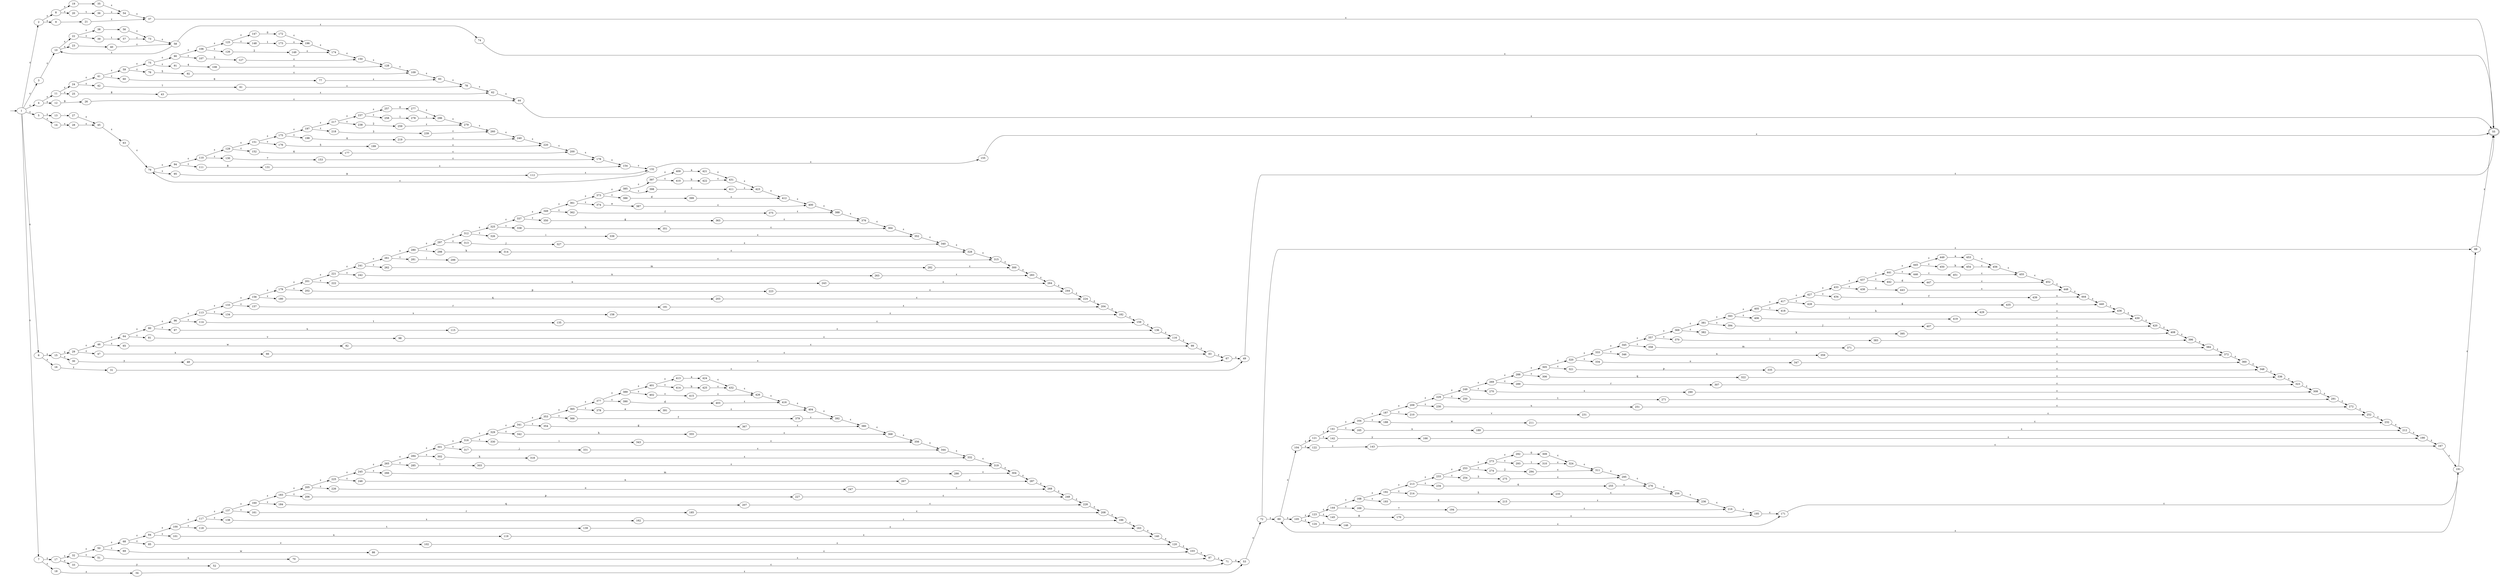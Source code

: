 digraph {
	graph [rankdir=LR]
	inicio [label="" shape=none]
	1
	inicio -> 1
	1
	1 -> 2 [label="ε"]
	1 -> 3 [label="ε"]
	1 -> 4 [label="ε"]
	1 -> 5 [label="ε"]
	1 -> 6 [label="ε"]
	1 -> 7 [label="ε"]
	2
	2 -> 8 [label="ε"]
	2 -> 9 [label="ε"]
	3
	3 -> 10 [label="ε"]
	4
	4 -> 11 [label="ε"]
	4 -> 12 [label="ε"]
	5
	5 -> 13 [label="ε"]
	5 -> 14 [label="ε"]
	6
	6 -> 15 [label="ε"]
	6 -> 16 [label="ε"]
	7
	7 -> 17 [label="ε"]
	7 -> 18 [label="ε"]
	8
	8 -> 19 [label="ε"]
	8 -> 20 [label="ε"]
	9
	9 -> 21 [label="\n"]
	10
	10 -> 22 [label="ε"]
	10 -> 23 [label="ε"]
	11
	11 -> 24 [label="ε"]
	11 -> 25 [label="ε"]
	12
	12 -> 26 [label=9]
	13
	13 -> 27 [label="-"]
	14
	14 -> 28 [label="ε"]
	15
	15 -> 29 [label="ε"]
	15 -> 30 [label="ε"]
	16
	16 -> 31 [label=z]
	17
	17 -> 32 [label="ε"]
	17 -> 33 [label="ε"]
	18
	18 -> 34 [label=z]
	19
	19 -> 35 [label=" "]
	20
	20 -> 36 [label="\t"]
	21
	21 -> 37 [label="ε"]
	22
	22 -> 38 [label="ε"]
	22 -> 39 [label="ε"]
	23
	23 -> 40 [label="\n"]
	24
	24 -> 41 [label="ε"]
	24 -> 42 [label="ε"]
	25
	25 -> 43 [label=8]
	26
	26 -> 44 [label="ε"]
	27
	27 -> 45 [label="ε"]
	28
	28 -> 45 [label="ε"]
	29
	29 -> 46 [label="ε"]
	29 -> 47 [label="ε"]
	30
	30 -> 48 [label=y]
	31
	31 -> 49 [label="ε"]
	32
	32 -> 50 [label="ε"]
	32 -> 51 [label="ε"]
	33
	33 -> 52 [label=y]
	34
	34 -> 53 [label="ε"]
	35
	35 -> 54 [label="ε"]
	36
	36 -> 54 [label="ε"]
	37
	37 -> 55 [label="ε"]
	38
	38 -> 56 [label=" "]
	39
	39 -> 57 [label="\t"]
	40
	40 -> 58 [label="ε"]
	41
	41 -> 59 [label="ε"]
	41 -> 60 [label="ε"]
	42
	42 -> 61 [label=7]
	43
	43 -> 62 [label="ε"]
	44
	44 -> 55 [label="ε"]
	45
	45 -> 63 [label="ε"]
	46
	46 -> 64 [label="ε"]
	46 -> 65 [label="ε"]
	47
	47 -> 66 [label=x]
	48
	48 -> 67 [label="ε"]
	49
	49 -> 55 [label="ε"]
	50
	50 -> 68 [label="ε"]
	50 -> 69 [label="ε"]
	51
	51 -> 70 [label=x]
	52
	52 -> 71 [label="ε"]
	53
	53 -> 72 [label="ε"]
	54
	54 -> 37 [label="ε"]
	55 [peripheries=2]
	56
	56 -> 73 [label="ε"]
	57
	57 -> 73 [label="ε"]
	58
	58 -> 10 [label="ε"]
	58 -> 74 [label="ε"]
	59
	59 -> 75 [label="ε"]
	59 -> 76 [label="ε"]
	60
	60 -> 77 [label=6]
	61
	61 -> 78 [label="ε"]
	62
	62 -> 44 [label="ε"]
	63
	63 -> 79 [label="ε"]
	64
	64 -> 80 [label="ε"]
	64 -> 81 [label="ε"]
	65
	65 -> 82 [label=w]
	66
	66 -> 83 [label="ε"]
	67
	67 -> 49 [label="ε"]
	68
	68 -> 84 [label="ε"]
	68 -> 85 [label="ε"]
	69
	69 -> 86 [label=w]
	70
	70 -> 87 [label="ε"]
	71
	71 -> 53 [label="ε"]
	72
	72 -> 88 [label="ε"]
	72 -> 89 [label="ε"]
	73
	73 -> 58 [label="ε"]
	74
	74 -> 55 [label="ε"]
	75
	75 -> 90 [label="ε"]
	75 -> 91 [label="ε"]
	76
	76 -> 92 [label=5]
	77
	77 -> 93 [label="ε"]
	78
	78 -> 62 [label="ε"]
	79
	79 -> 94 [label="ε"]
	79 -> 95 [label="ε"]
	80
	80 -> 96 [label="ε"]
	80 -> 97 [label="ε"]
	81
	81 -> 98 [label=v]
	82
	82 -> 99 [label="ε"]
	83
	83 -> 67 [label="ε"]
	84
	84 -> 100 [label="ε"]
	84 -> 101 [label="ε"]
	85
	85 -> 102 [label=v]
	86
	86 -> 103 [label="ε"]
	87
	87 -> 71 [label="ε"]
	88
	88 -> 55 [label="ε"]
	89
	89 -> 104 [label="ε"]
	89 -> 105 [label="ε"]
	90
	90 -> 106 [label="ε"]
	90 -> 107 [label="ε"]
	91
	91 -> 108 [label=4]
	92
	92 -> 109 [label="ε"]
	93
	93 -> 78 [label="ε"]
	94
	94 -> 110 [label="ε"]
	94 -> 111 [label="ε"]
	95
	95 -> 112 [label=9]
	96
	96 -> 113 [label="ε"]
	96 -> 114 [label="ε"]
	97
	97 -> 115 [label=u]
	98
	98 -> 116 [label="ε"]
	99
	99 -> 83 [label="ε"]
	100
	100 -> 117 [label="ε"]
	100 -> 118 [label="ε"]
	101
	101 -> 119 [label=u]
	102
	102 -> 120 [label="ε"]
	103
	103 -> 87 [label="ε"]
	104
	104 -> 121 [label="ε"]
	104 -> 122 [label="ε"]
	105
	105 -> 123 [label="ε"]
	105 -> 124 [label="ε"]
	106
	106 -> 125 [label="ε"]
	106 -> 126 [label="ε"]
	107
	107 -> 127 [label=3]
	108
	108 -> 128 [label="ε"]
	109
	109 -> 93 [label="ε"]
	110
	110 -> 129 [label="ε"]
	110 -> 130 [label="ε"]
	111
	111 -> 131 [label=8]
	112
	112 -> 132 [label="ε"]
	113
	113 -> 133 [label="ε"]
	113 -> 134 [label="ε"]
	114
	114 -> 135 [label=t]
	115
	115 -> 136 [label="ε"]
	116
	116 -> 99 [label="ε"]
	117
	117 -> 137 [label="ε"]
	117 -> 138 [label="ε"]
	118
	118 -> 139 [label=t]
	119
	119 -> 140 [label="ε"]
	120
	120 -> 103 [label="ε"]
	121
	121 -> 141 [label="ε"]
	121 -> 142 [label="ε"]
	122
	122 -> 143 [label=z]
	123
	123 -> 144 [label="ε"]
	123 -> 145 [label="ε"]
	124
	124 -> 146 [label=9]
	125
	125 -> 147 [label="ε"]
	125 -> 148 [label="ε"]
	126
	126 -> 149 [label=2]
	127
	127 -> 150 [label="ε"]
	128
	128 -> 109 [label="ε"]
	129
	129 -> 151 [label="ε"]
	129 -> 152 [label="ε"]
	130
	130 -> 153 [label=7]
	131
	131 -> 154 [label="ε"]
	132
	132 -> 79 [label="ε"]
	132 -> 155 [label="ε"]
	133
	133 -> 156 [label="ε"]
	133 -> 157 [label="ε"]
	134
	134 -> 158 [label=s]
	135
	135 -> 159 [label="ε"]
	136
	136 -> 116 [label="ε"]
	137
	137 -> 160 [label="ε"]
	137 -> 161 [label="ε"]
	138
	138 -> 162 [label=s]
	139
	139 -> 163 [label="ε"]
	140
	140 -> 120 [label="ε"]
	141
	141 -> 164 [label="ε"]
	141 -> 165 [label="ε"]
	142
	142 -> 166 [label=y]
	143
	143 -> 167 [label="ε"]
	144
	144 -> 168 [label="ε"]
	144 -> 169 [label="ε"]
	145
	145 -> 170 [label=8]
	146
	146 -> 171 [label="ε"]
	147
	147 -> 172 [label=0]
	148
	148 -> 173 [label=1]
	149
	149 -> 174 [label="ε"]
	150
	150 -> 128 [label="ε"]
	151
	151 -> 175 [label="ε"]
	151 -> 176 [label="ε"]
	152
	152 -> 177 [label=6]
	153
	153 -> 178 [label="ε"]
	154
	154 -> 132 [label="ε"]
	155
	155 -> 55 [label="ε"]
	156
	156 -> 179 [label="ε"]
	156 -> 180 [label="ε"]
	157
	157 -> 181 [label=r]
	158
	158 -> 182 [label="ε"]
	159
	159 -> 136 [label="ε"]
	160
	160 -> 183 [label="ε"]
	160 -> 184 [label="ε"]
	161
	161 -> 185 [label=r]
	162
	162 -> 186 [label="ε"]
	163
	163 -> 140 [label="ε"]
	164
	164 -> 187 [label="ε"]
	164 -> 188 [label="ε"]
	165
	165 -> 189 [label=x]
	166
	166 -> 190 [label="ε"]
	167
	167 -> 191 [label="ε"]
	168
	168 -> 192 [label="ε"]
	168 -> 193 [label="ε"]
	169
	169 -> 194 [label=7]
	170
	170 -> 195 [label="ε"]
	171
	171 -> 191 [label="ε"]
	172
	172 -> 196 [label="ε"]
	173
	173 -> 196 [label="ε"]
	174
	174 -> 150 [label="ε"]
	175
	175 -> 197 [label="ε"]
	175 -> 198 [label="ε"]
	176
	176 -> 199 [label=5]
	177
	177 -> 200 [label="ε"]
	178
	178 -> 154 [label="ε"]
	179
	179 -> 201 [label="ε"]
	179 -> 202 [label="ε"]
	180
	180 -> 203 [label=q]
	181
	181 -> 204 [label="ε"]
	182
	182 -> 159 [label="ε"]
	183
	183 -> 205 [label="ε"]
	183 -> 206 [label="ε"]
	184
	184 -> 207 [label=q]
	185
	185 -> 208 [label="ε"]
	186
	186 -> 163 [label="ε"]
	187
	187 -> 209 [label="ε"]
	187 -> 210 [label="ε"]
	188
	188 -> 211 [label=w]
	189
	189 -> 212 [label="ε"]
	190
	190 -> 167 [label="ε"]
	191
	191 -> 89 [label="ε"]
	191 -> 88 [label="ε"]
	192
	192 -> 213 [label="ε"]
	192 -> 214 [label="ε"]
	193
	193 -> 215 [label=6]
	194
	194 -> 216 [label="ε"]
	195
	195 -> 171 [label="ε"]
	196
	196 -> 174 [label="ε"]
	197
	197 -> 217 [label="ε"]
	197 -> 218 [label="ε"]
	198
	198 -> 219 [label=4]
	199
	199 -> 220 [label="ε"]
	200
	200 -> 178 [label="ε"]
	201
	201 -> 221 [label="ε"]
	201 -> 222 [label="ε"]
	202
	202 -> 223 [label=p]
	203
	203 -> 224 [label="ε"]
	204
	204 -> 182 [label="ε"]
	205
	205 -> 225 [label="ε"]
	205 -> 226 [label="ε"]
	206
	206 -> 227 [label=p]
	207
	207 -> 228 [label="ε"]
	208
	208 -> 186 [label="ε"]
	209
	209 -> 229 [label="ε"]
	209 -> 230 [label="ε"]
	210
	210 -> 231 [label=v]
	211
	211 -> 232 [label="ε"]
	212
	212 -> 190 [label="ε"]
	213
	213 -> 233 [label="ε"]
	213 -> 234 [label="ε"]
	214
	214 -> 235 [label=5]
	215
	215 -> 236 [label="ε"]
	216
	216 -> 195 [label="ε"]
	217
	217 -> 237 [label="ε"]
	217 -> 238 [label="ε"]
	218
	218 -> 239 [label=3]
	219
	219 -> 240 [label="ε"]
	220
	220 -> 200 [label="ε"]
	221
	221 -> 241 [label="ε"]
	221 -> 242 [label="ε"]
	222
	222 -> 243 [label=o]
	223
	223 -> 244 [label="ε"]
	224
	224 -> 204 [label="ε"]
	225
	225 -> 245 [label="ε"]
	225 -> 246 [label="ε"]
	226
	226 -> 247 [label=o]
	227
	227 -> 248 [label="ε"]
	228
	228 -> 208 [label="ε"]
	229
	229 -> 249 [label="ε"]
	229 -> 250 [label="ε"]
	230
	230 -> 251 [label=u]
	231
	231 -> 252 [label="ε"]
	232
	232 -> 212 [label="ε"]
	233
	233 -> 253 [label="ε"]
	233 -> 254 [label="ε"]
	234
	234 -> 255 [label=4]
	235
	235 -> 256 [label="ε"]
	236
	236 -> 216 [label="ε"]
	237
	237 -> 257 [label="ε"]
	237 -> 258 [label="ε"]
	238
	238 -> 259 [label=2]
	239
	239 -> 260 [label="ε"]
	240
	240 -> 220 [label="ε"]
	241
	241 -> 261 [label="ε"]
	241 -> 262 [label="ε"]
	242
	242 -> 263 [label=n]
	243
	243 -> 264 [label="ε"]
	244
	244 -> 224 [label="ε"]
	245
	245 -> 265 [label="ε"]
	245 -> 266 [label="ε"]
	246
	246 -> 267 [label=n]
	247
	247 -> 268 [label="ε"]
	248
	248 -> 228 [label="ε"]
	249
	249 -> 269 [label="ε"]
	249 -> 270 [label="ε"]
	250
	250 -> 271 [label=t]
	251
	251 -> 272 [label="ε"]
	252
	252 -> 232 [label="ε"]
	253
	253 -> 273 [label="ε"]
	253 -> 274 [label="ε"]
	254
	254 -> 275 [label=3]
	255
	255 -> 276 [label="ε"]
	256
	256 -> 236 [label="ε"]
	257
	257 -> 277 [label=0]
	258
	258 -> 278 [label=1]
	259
	259 -> 279 [label="ε"]
	260
	260 -> 240 [label="ε"]
	261
	261 -> 280 [label="ε"]
	261 -> 281 [label="ε"]
	262
	262 -> 282 [label=m]
	263
	263 -> 283 [label="ε"]
	264
	264 -> 244 [label="ε"]
	265
	265 -> 284 [label="ε"]
	265 -> 285 [label="ε"]
	266
	266 -> 286 [label=m]
	267
	267 -> 287 [label="ε"]
	268
	268 -> 248 [label="ε"]
	269
	269 -> 288 [label="ε"]
	269 -> 289 [label="ε"]
	270
	270 -> 290 [label=s]
	271
	271 -> 291 [label="ε"]
	272
	272 -> 252 [label="ε"]
	273
	273 -> 292 [label="ε"]
	273 -> 293 [label="ε"]
	274
	274 -> 294 [label=2]
	275
	275 -> 295 [label="ε"]
	276
	276 -> 256 [label="ε"]
	277
	277 -> 296 [label="ε"]
	278
	278 -> 296 [label="ε"]
	279
	279 -> 260 [label="ε"]
	280
	280 -> 297 [label="ε"]
	280 -> 298 [label="ε"]
	281
	281 -> 299 [label=l]
	282
	282 -> 300 [label="ε"]
	283
	283 -> 264 [label="ε"]
	284
	284 -> 301 [label="ε"]
	284 -> 302 [label="ε"]
	285
	285 -> 303 [label=l]
	286
	286 -> 304 [label="ε"]
	287
	287 -> 268 [label="ε"]
	288
	288 -> 305 [label="ε"]
	288 -> 306 [label="ε"]
	289
	289 -> 307 [label=r]
	290
	290 -> 308 [label="ε"]
	291
	291 -> 272 [label="ε"]
	292
	292 -> 309 [label=0]
	293
	293 -> 310 [label=1]
	294
	294 -> 311 [label="ε"]
	295
	295 -> 276 [label="ε"]
	296
	296 -> 279 [label="ε"]
	297
	297 -> 312 [label="ε"]
	297 -> 313 [label="ε"]
	298
	298 -> 314 [label=k]
	299
	299 -> 315 [label="ε"]
	300
	300 -> 283 [label="ε"]
	301
	301 -> 316 [label="ε"]
	301 -> 317 [label="ε"]
	302
	302 -> 318 [label=k]
	303
	303 -> 319 [label="ε"]
	304
	304 -> 287 [label="ε"]
	305
	305 -> 320 [label="ε"]
	305 -> 321 [label="ε"]
	306
	306 -> 322 [label=q]
	307
	307 -> 323 [label="ε"]
	308
	308 -> 291 [label="ε"]
	309
	309 -> 324 [label="ε"]
	310
	310 -> 324 [label="ε"]
	311
	311 -> 295 [label="ε"]
	312
	312 -> 325 [label="ε"]
	312 -> 326 [label="ε"]
	313
	313 -> 327 [label=j]
	314
	314 -> 328 [label="ε"]
	315
	315 -> 300 [label="ε"]
	316
	316 -> 329 [label="ε"]
	316 -> 330 [label="ε"]
	317
	317 -> 331 [label=j]
	318
	318 -> 332 [label="ε"]
	319
	319 -> 304 [label="ε"]
	320
	320 -> 333 [label="ε"]
	320 -> 334 [label="ε"]
	321
	321 -> 335 [label=p]
	322
	322 -> 336 [label="ε"]
	323
	323 -> 308 [label="ε"]
	324
	324 -> 311 [label="ε"]
	325
	325 -> 337 [label="ε"]
	325 -> 338 [label="ε"]
	326
	326 -> 339 [label=i]
	327
	327 -> 340 [label="ε"]
	328
	328 -> 315 [label="ε"]
	329
	329 -> 341 [label="ε"]
	329 -> 342 [label="ε"]
	330
	330 -> 343 [label=i]
	331
	331 -> 344 [label="ε"]
	332
	332 -> 319 [label="ε"]
	333
	333 -> 345 [label="ε"]
	333 -> 346 [label="ε"]
	334
	334 -> 347 [label=o]
	335
	335 -> 348 [label="ε"]
	336
	336 -> 323 [label="ε"]
	337
	337 -> 349 [label="ε"]
	337 -> 350 [label="ε"]
	338
	338 -> 351 [label=h]
	339
	339 -> 352 [label="ε"]
	340
	340 -> 328 [label="ε"]
	341
	341 -> 353 [label="ε"]
	341 -> 354 [label="ε"]
	342
	342 -> 355 [label=h]
	343
	343 -> 356 [label="ε"]
	344
	344 -> 332 [label="ε"]
	345
	345 -> 357 [label="ε"]
	345 -> 358 [label="ε"]
	346
	346 -> 359 [label=n]
	347
	347 -> 360 [label="ε"]
	348
	348 -> 336 [label="ε"]
	349
	349 -> 361 [label="ε"]
	349 -> 362 [label="ε"]
	350
	350 -> 363 [label=g]
	351
	351 -> 364 [label="ε"]
	352
	352 -> 340 [label="ε"]
	353
	353 -> 365 [label="ε"]
	353 -> 366 [label="ε"]
	354
	354 -> 367 [label=g]
	355
	355 -> 368 [label="ε"]
	356
	356 -> 344 [label="ε"]
	357
	357 -> 369 [label="ε"]
	357 -> 370 [label="ε"]
	358
	358 -> 371 [label=m]
	359
	359 -> 372 [label="ε"]
	360
	360 -> 348 [label="ε"]
	361
	361 -> 373 [label="ε"]
	361 -> 374 [label="ε"]
	362
	362 -> 375 [label=f]
	363
	363 -> 376 [label="ε"]
	364
	364 -> 352 [label="ε"]
	365
	365 -> 377 [label="ε"]
	365 -> 378 [label="ε"]
	366
	366 -> 379 [label=f]
	367
	367 -> 380 [label="ε"]
	368
	368 -> 356 [label="ε"]
	369
	369 -> 381 [label="ε"]
	369 -> 382 [label="ε"]
	370
	370 -> 383 [label=l]
	371
	371 -> 384 [label="ε"]
	372
	372 -> 360 [label="ε"]
	373
	373 -> 385 [label="ε"]
	373 -> 386 [label="ε"]
	374
	374 -> 387 [label=e]
	375
	375 -> 388 [label="ε"]
	376
	376 -> 364 [label="ε"]
	377
	377 -> 389 [label="ε"]
	377 -> 390 [label="ε"]
	378
	378 -> 391 [label=e]
	379
	379 -> 392 [label="ε"]
	380
	380 -> 368 [label="ε"]
	381
	381 -> 393 [label="ε"]
	381 -> 394 [label="ε"]
	382
	382 -> 395 [label=k]
	383
	383 -> 396 [label="ε"]
	384
	384 -> 372 [label="ε"]
	385
	385 -> 397 [label="ε"]
	385 -> 398 [label="ε"]
	386
	386 -> 399 [label=d]
	387
	387 -> 400 [label="ε"]
	388
	388 -> 376 [label="ε"]
	389
	389 -> 401 [label="ε"]
	389 -> 402 [label="ε"]
	390
	390 -> 403 [label=d]
	391
	391 -> 404 [label="ε"]
	392
	392 -> 380 [label="ε"]
	393
	393 -> 405 [label="ε"]
	393 -> 406 [label="ε"]
	394
	394 -> 407 [label=j]
	395
	395 -> 408 [label="ε"]
	396
	396 -> 384 [label="ε"]
	397
	397 -> 409 [label="ε"]
	397 -> 410 [label="ε"]
	398
	398 -> 411 [label=c]
	399
	399 -> 412 [label="ε"]
	400
	400 -> 388 [label="ε"]
	401
	401 -> 413 [label="ε"]
	401 -> 414 [label="ε"]
	402
	402 -> 415 [label=c]
	403
	403 -> 416 [label="ε"]
	404
	404 -> 392 [label="ε"]
	405
	405 -> 417 [label="ε"]
	405 -> 418 [label="ε"]
	406
	406 -> 419 [label=i]
	407
	407 -> 420 [label="ε"]
	408
	408 -> 396 [label="ε"]
	409
	409 -> 421 [label=a]
	410
	410 -> 422 [label=b]
	411
	411 -> 423 [label="ε"]
	412
	412 -> 400 [label="ε"]
	413
	413 -> 424 [label=a]
	414
	414 -> 425 [label=b]
	415
	415 -> 426 [label="ε"]
	416
	416 -> 404 [label="ε"]
	417
	417 -> 427 [label="ε"]
	417 -> 428 [label="ε"]
	418
	418 -> 429 [label=h]
	419
	419 -> 430 [label="ε"]
	420
	420 -> 408 [label="ε"]
	421
	421 -> 431 [label="ε"]
	422
	422 -> 431 [label="ε"]
	423
	423 -> 412 [label="ε"]
	424
	424 -> 432 [label="ε"]
	425
	425 -> 432 [label="ε"]
	426
	426 -> 416 [label="ε"]
	427
	427 -> 433 [label="ε"]
	427 -> 434 [label="ε"]
	428
	428 -> 435 [label=g]
	429
	429 -> 436 [label="ε"]
	430
	430 -> 420 [label="ε"]
	431
	431 -> 423 [label="ε"]
	432
	432 -> 426 [label="ε"]
	433
	433 -> 437 [label="ε"]
	433 -> 438 [label="ε"]
	434
	434 -> 439 [label=f]
	435
	435 -> 440 [label="ε"]
	436
	436 -> 430 [label="ε"]
	437
	437 -> 441 [label="ε"]
	437 -> 442 [label="ε"]
	438
	438 -> 443 [label=e]
	439
	439 -> 444 [label="ε"]
	440
	440 -> 436 [label="ε"]
	441
	441 -> 445 [label="ε"]
	441 -> 446 [label="ε"]
	442
	442 -> 447 [label=d]
	443
	443 -> 448 [label="ε"]
	444
	444 -> 440 [label="ε"]
	445
	445 -> 449 [label="ε"]
	445 -> 450 [label="ε"]
	446
	446 -> 451 [label=c]
	447
	447 -> 452 [label="ε"]
	448
	448 -> 444 [label="ε"]
	449
	449 -> 453 [label=a]
	450
	450 -> 454 [label=b]
	451
	451 -> 455 [label="ε"]
	452
	452 -> 448 [label="ε"]
	453
	453 -> 456 [label="ε"]
	454
	454 -> 456 [label="ε"]
	455
	455 -> 452 [label="ε"]
	456
	456 -> 455 [label="ε"]
}
